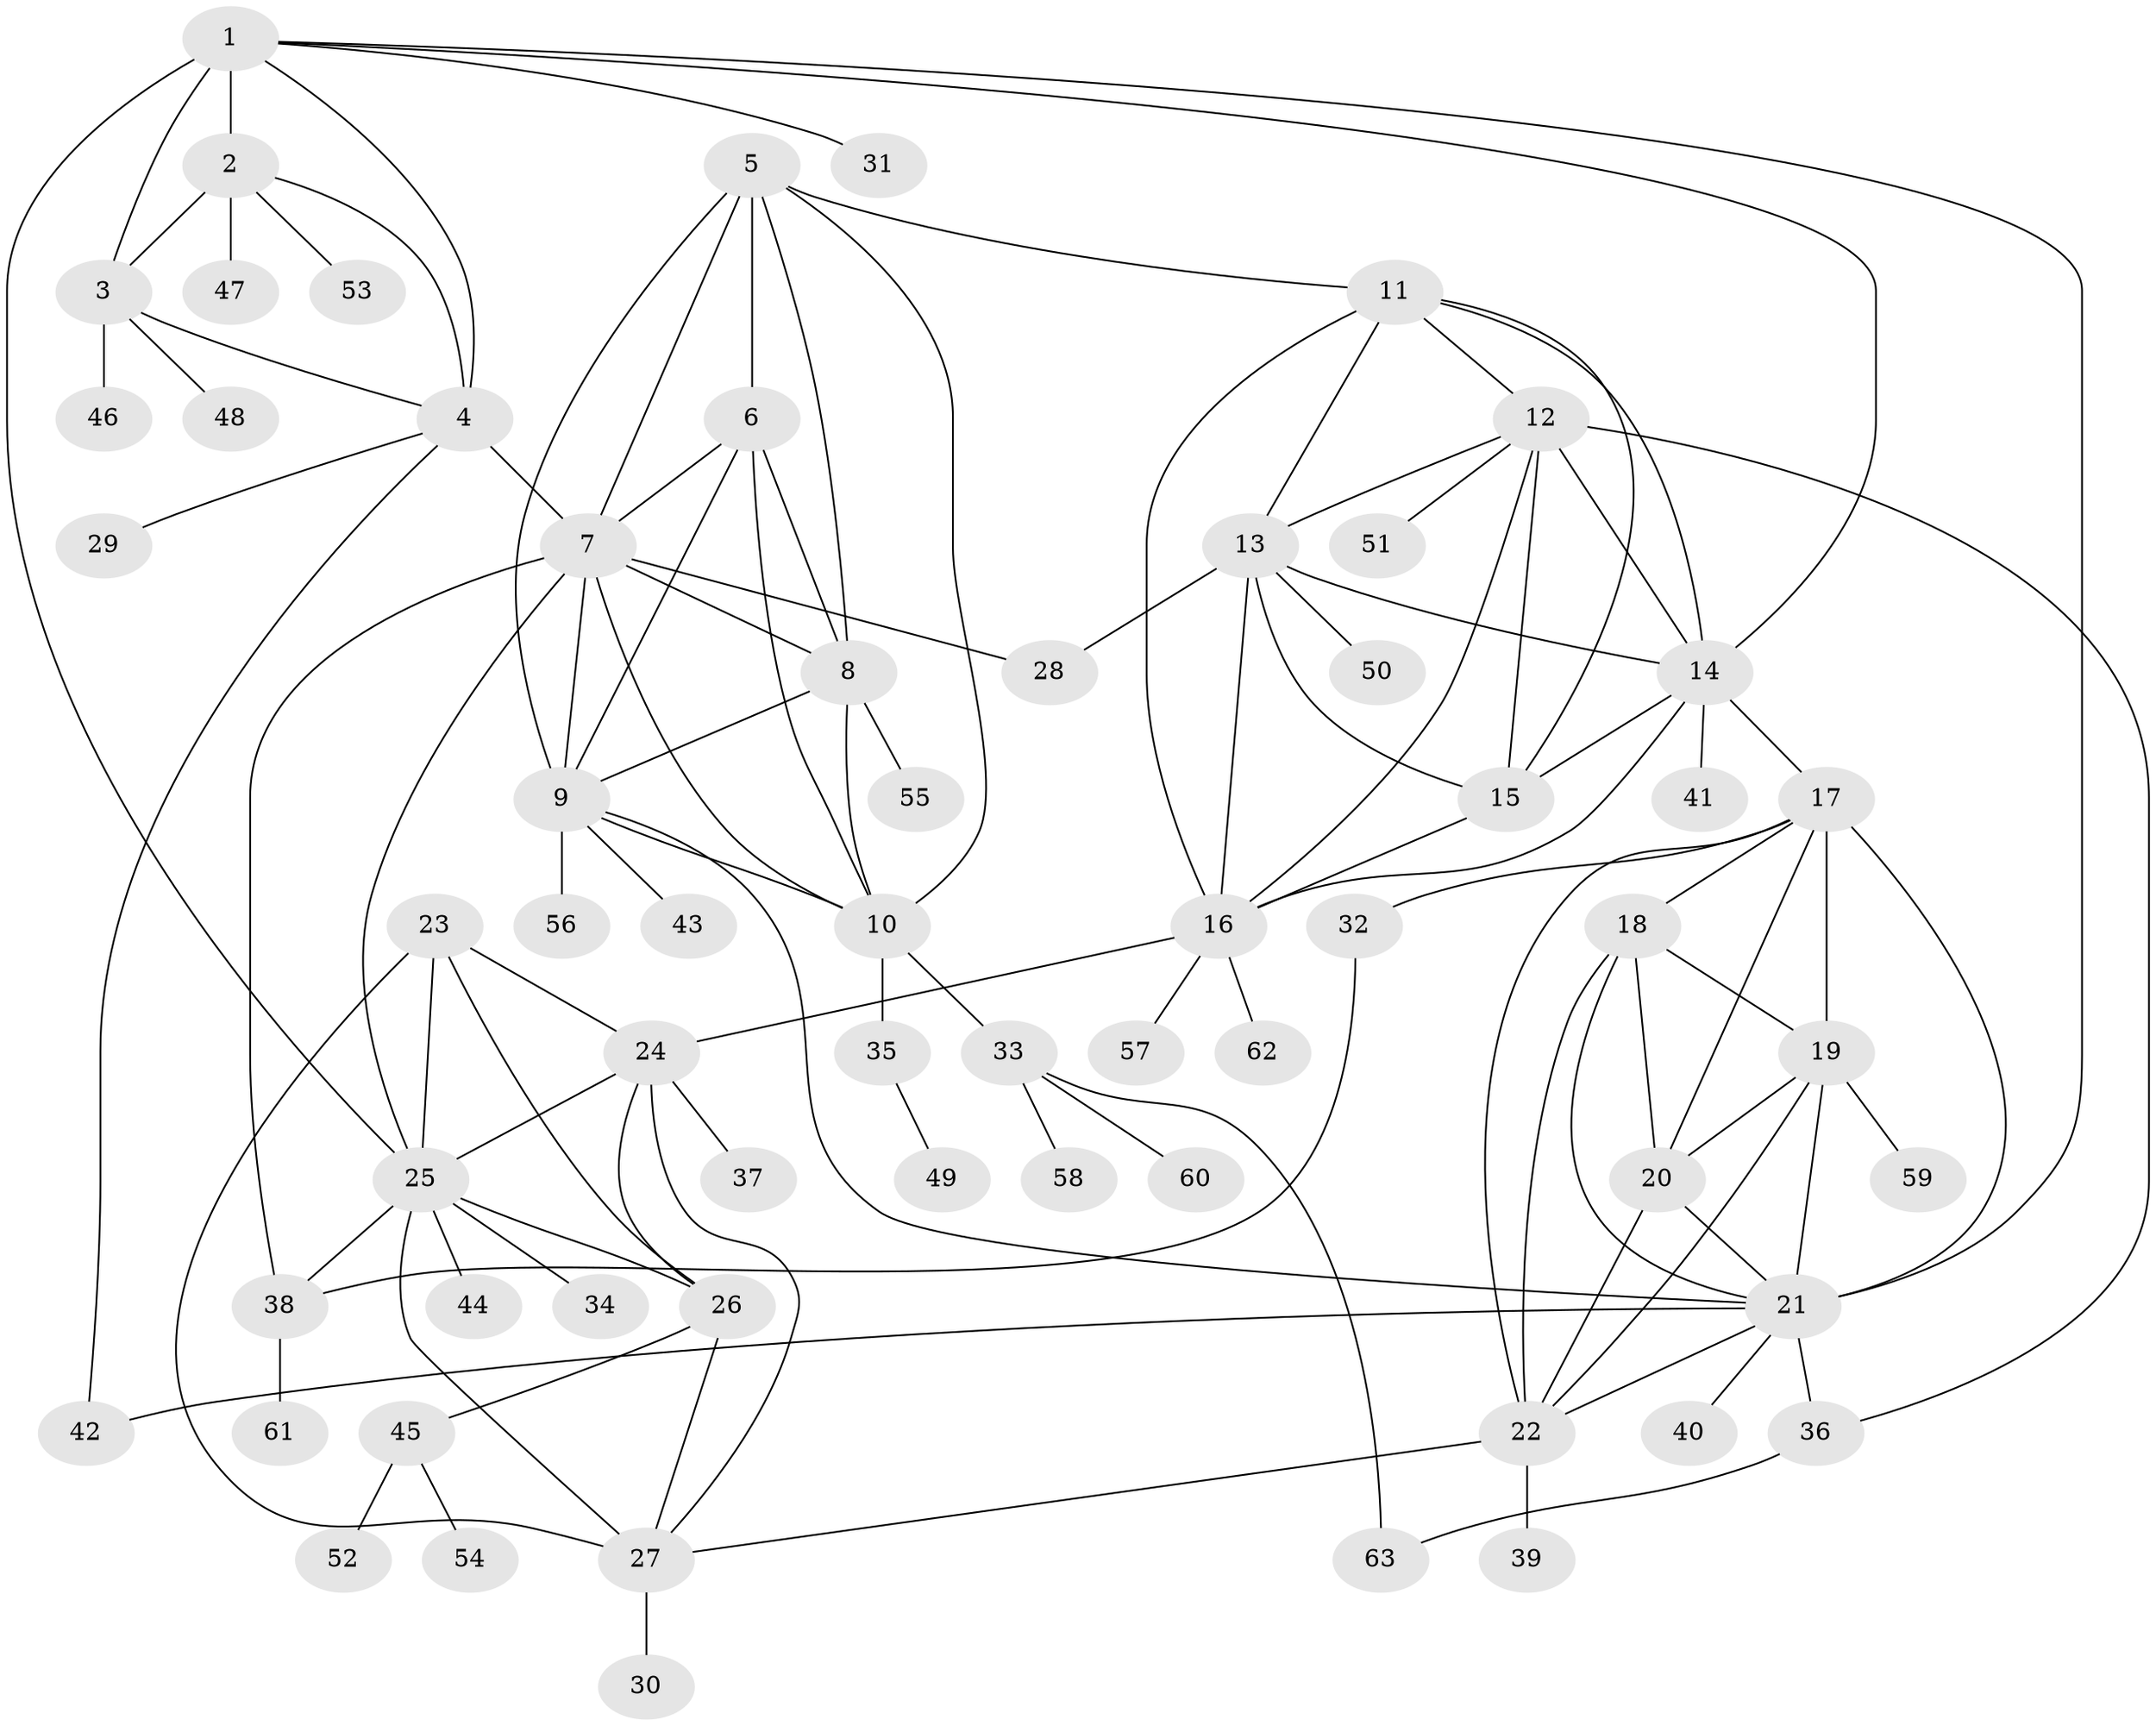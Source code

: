 // original degree distribution, {6: 0.03968253968253968, 11: 0.007936507936507936, 8: 0.05555555555555555, 9: 0.031746031746031744, 7: 0.047619047619047616, 10: 0.031746031746031744, 13: 0.007936507936507936, 5: 0.023809523809523808, 12: 0.007936507936507936, 2: 0.15079365079365079, 1: 0.5793650793650794, 4: 0.015873015873015872}
// Generated by graph-tools (version 1.1) at 2025/37/03/09/25 02:37:22]
// undirected, 63 vertices, 113 edges
graph export_dot {
graph [start="1"]
  node [color=gray90,style=filled];
  1;
  2;
  3;
  4;
  5;
  6;
  7;
  8;
  9;
  10;
  11;
  12;
  13;
  14;
  15;
  16;
  17;
  18;
  19;
  20;
  21;
  22;
  23;
  24;
  25;
  26;
  27;
  28;
  29;
  30;
  31;
  32;
  33;
  34;
  35;
  36;
  37;
  38;
  39;
  40;
  41;
  42;
  43;
  44;
  45;
  46;
  47;
  48;
  49;
  50;
  51;
  52;
  53;
  54;
  55;
  56;
  57;
  58;
  59;
  60;
  61;
  62;
  63;
  1 -- 2 [weight=3.0];
  1 -- 3 [weight=3.0];
  1 -- 4 [weight=3.0];
  1 -- 14 [weight=1.0];
  1 -- 21 [weight=1.0];
  1 -- 25 [weight=1.0];
  1 -- 31 [weight=1.0];
  2 -- 3 [weight=1.0];
  2 -- 4 [weight=1.0];
  2 -- 47 [weight=4.0];
  2 -- 53 [weight=1.0];
  3 -- 4 [weight=1.0];
  3 -- 46 [weight=1.0];
  3 -- 48 [weight=1.0];
  4 -- 7 [weight=1.0];
  4 -- 29 [weight=1.0];
  4 -- 42 [weight=1.0];
  5 -- 6 [weight=3.0];
  5 -- 7 [weight=1.0];
  5 -- 8 [weight=1.0];
  5 -- 9 [weight=1.0];
  5 -- 10 [weight=1.0];
  5 -- 11 [weight=1.0];
  6 -- 7 [weight=1.0];
  6 -- 8 [weight=1.0];
  6 -- 9 [weight=1.0];
  6 -- 10 [weight=1.0];
  7 -- 8 [weight=1.0];
  7 -- 9 [weight=1.0];
  7 -- 10 [weight=1.0];
  7 -- 25 [weight=1.0];
  7 -- 28 [weight=1.0];
  7 -- 38 [weight=1.0];
  8 -- 9 [weight=1.0];
  8 -- 10 [weight=1.0];
  8 -- 55 [weight=1.0];
  9 -- 10 [weight=1.0];
  9 -- 21 [weight=1.0];
  9 -- 43 [weight=1.0];
  9 -- 56 [weight=1.0];
  10 -- 33 [weight=1.0];
  10 -- 35 [weight=6.0];
  11 -- 12 [weight=1.0];
  11 -- 13 [weight=1.0];
  11 -- 14 [weight=1.0];
  11 -- 15 [weight=1.0];
  11 -- 16 [weight=1.0];
  12 -- 13 [weight=1.0];
  12 -- 14 [weight=3.0];
  12 -- 15 [weight=1.0];
  12 -- 16 [weight=1.0];
  12 -- 36 [weight=1.0];
  12 -- 51 [weight=1.0];
  13 -- 14 [weight=1.0];
  13 -- 15 [weight=1.0];
  13 -- 16 [weight=1.0];
  13 -- 28 [weight=1.0];
  13 -- 50 [weight=1.0];
  14 -- 15 [weight=1.0];
  14 -- 16 [weight=1.0];
  14 -- 17 [weight=1.0];
  14 -- 41 [weight=1.0];
  15 -- 16 [weight=1.0];
  16 -- 24 [weight=1.0];
  16 -- 57 [weight=1.0];
  16 -- 62 [weight=1.0];
  17 -- 18 [weight=1.0];
  17 -- 19 [weight=1.0];
  17 -- 20 [weight=1.0];
  17 -- 21 [weight=1.0];
  17 -- 22 [weight=1.0];
  17 -- 32 [weight=2.0];
  18 -- 19 [weight=1.0];
  18 -- 20 [weight=2.0];
  18 -- 21 [weight=1.0];
  18 -- 22 [weight=1.0];
  19 -- 20 [weight=1.0];
  19 -- 21 [weight=1.0];
  19 -- 22 [weight=1.0];
  19 -- 59 [weight=2.0];
  20 -- 21 [weight=1.0];
  20 -- 22 [weight=1.0];
  21 -- 22 [weight=1.0];
  21 -- 36 [weight=1.0];
  21 -- 40 [weight=1.0];
  21 -- 42 [weight=2.0];
  22 -- 27 [weight=1.0];
  22 -- 39 [weight=1.0];
  23 -- 24 [weight=1.0];
  23 -- 25 [weight=2.0];
  23 -- 26 [weight=1.0];
  23 -- 27 [weight=1.0];
  24 -- 25 [weight=2.0];
  24 -- 26 [weight=1.0];
  24 -- 27 [weight=1.0];
  24 -- 37 [weight=3.0];
  25 -- 26 [weight=2.0];
  25 -- 27 [weight=2.0];
  25 -- 34 [weight=1.0];
  25 -- 38 [weight=1.0];
  25 -- 44 [weight=1.0];
  26 -- 27 [weight=1.0];
  26 -- 45 [weight=1.0];
  27 -- 30 [weight=3.0];
  32 -- 38 [weight=1.0];
  33 -- 58 [weight=1.0];
  33 -- 60 [weight=1.0];
  33 -- 63 [weight=1.0];
  35 -- 49 [weight=1.0];
  36 -- 63 [weight=1.0];
  38 -- 61 [weight=1.0];
  45 -- 52 [weight=1.0];
  45 -- 54 [weight=1.0];
}
